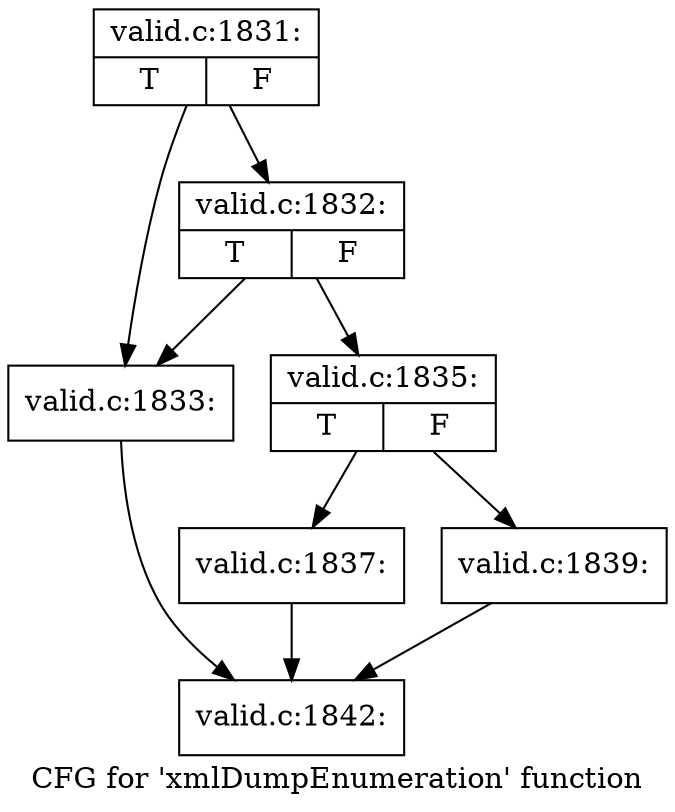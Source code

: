 digraph "CFG for 'xmlDumpEnumeration' function" {
	label="CFG for 'xmlDumpEnumeration' function";

	Node0x55fa50fd5640 [shape=record,label="{valid.c:1831:|{<s0>T|<s1>F}}"];
	Node0x55fa50fd5640 -> Node0x55fa50fd6010;
	Node0x55fa50fd5640 -> Node0x55fa50fd60b0;
	Node0x55fa50fd60b0 [shape=record,label="{valid.c:1832:|{<s0>T|<s1>F}}"];
	Node0x55fa50fd60b0 -> Node0x55fa50fd6010;
	Node0x55fa50fd60b0 -> Node0x55fa50fd6060;
	Node0x55fa50fd6010 [shape=record,label="{valid.c:1833:}"];
	Node0x55fa50fd6010 -> Node0x55fa50fd68f0;
	Node0x55fa50fd6060 [shape=record,label="{valid.c:1835:|{<s0>T|<s1>F}}"];
	Node0x55fa50fd6060 -> Node0x55fa50fd68a0;
	Node0x55fa50fd6060 -> Node0x55fa50fd6940;
	Node0x55fa50fd68a0 [shape=record,label="{valid.c:1837:}"];
	Node0x55fa50fd68a0 -> Node0x55fa50fd68f0;
	Node0x55fa50fd6940 [shape=record,label="{valid.c:1839:}"];
	Node0x55fa50fd6940 -> Node0x55fa50fd68f0;
	Node0x55fa50fd68f0 [shape=record,label="{valid.c:1842:}"];
}
